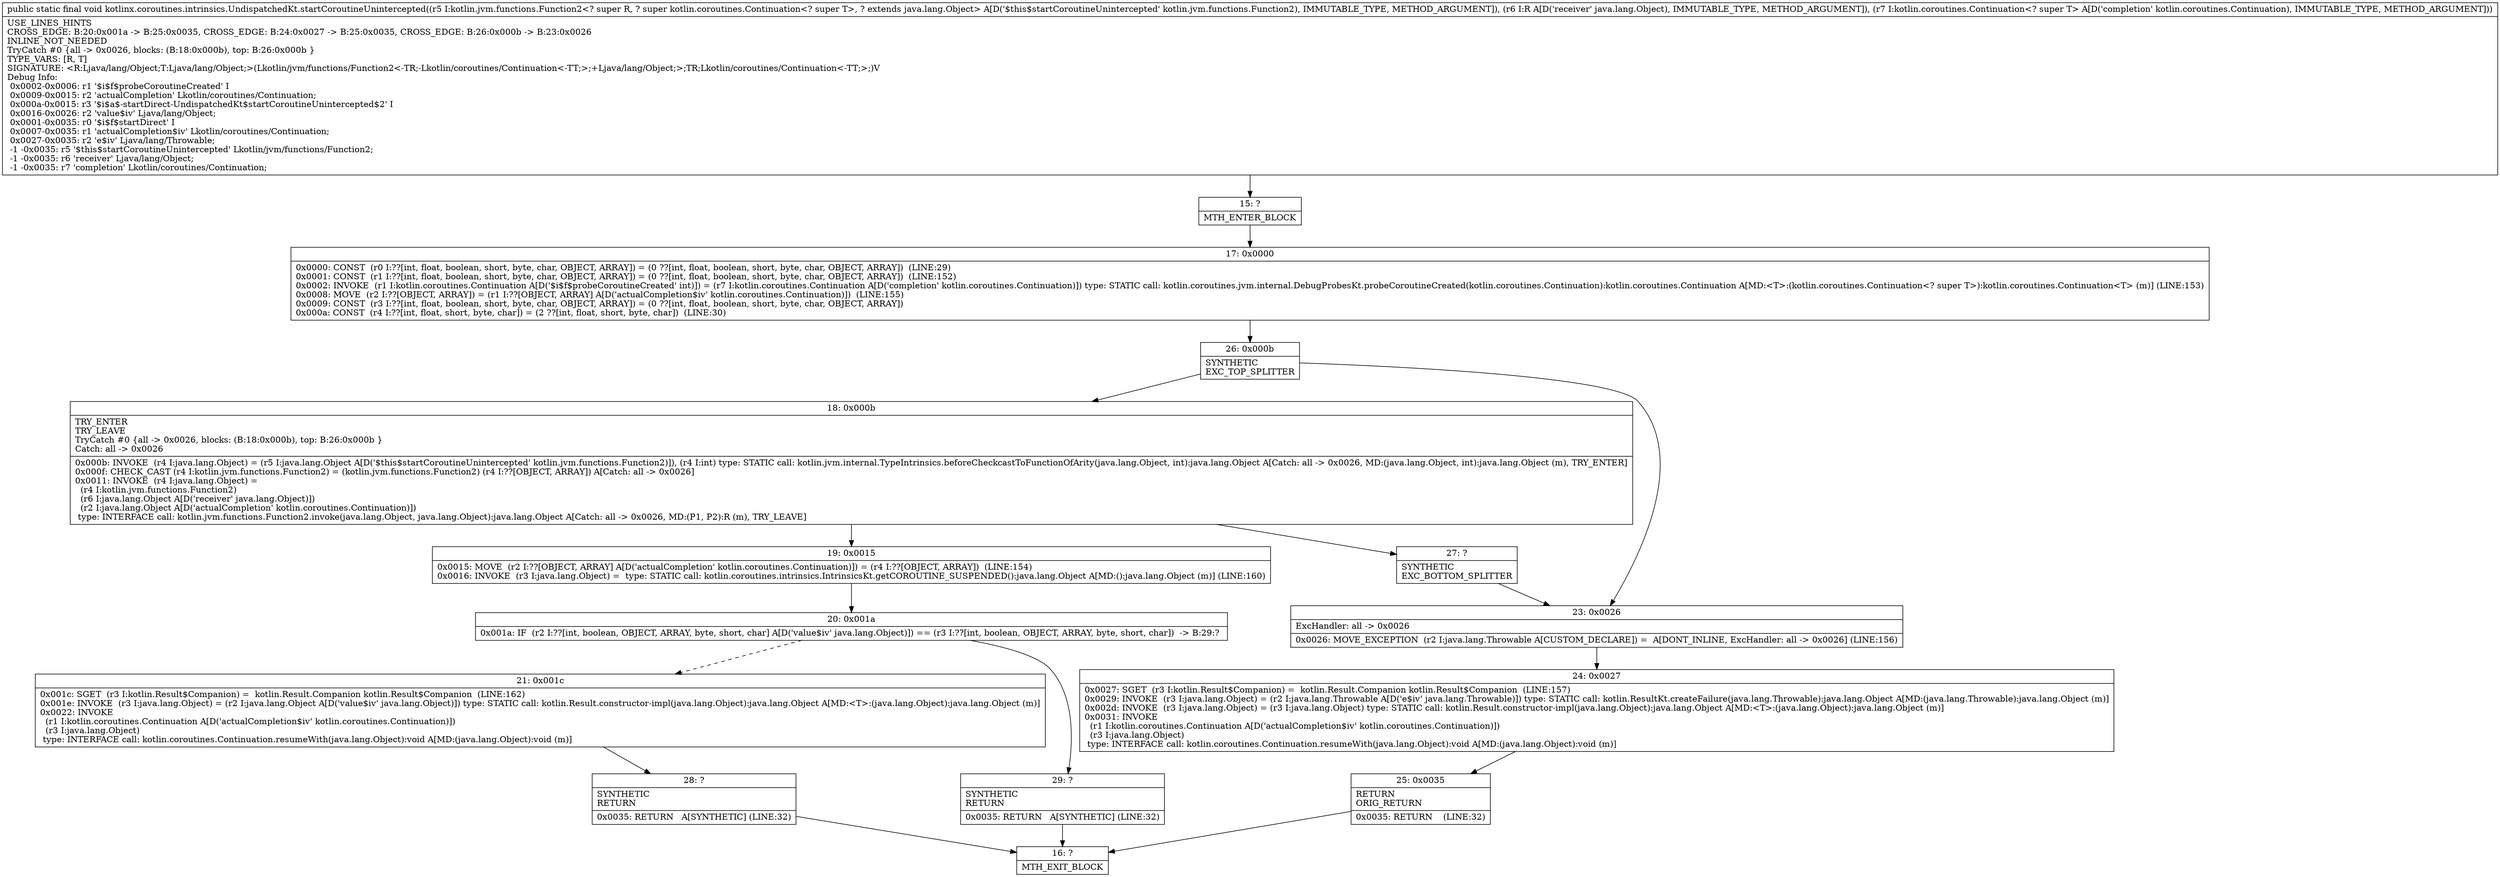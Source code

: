 digraph "CFG forkotlinx.coroutines.intrinsics.UndispatchedKt.startCoroutineUnintercepted(Lkotlin\/jvm\/functions\/Function2;Ljava\/lang\/Object;Lkotlin\/coroutines\/Continuation;)V" {
Node_15 [shape=record,label="{15\:\ ?|MTH_ENTER_BLOCK\l}"];
Node_17 [shape=record,label="{17\:\ 0x0000|0x0000: CONST  (r0 I:??[int, float, boolean, short, byte, char, OBJECT, ARRAY]) = (0 ??[int, float, boolean, short, byte, char, OBJECT, ARRAY])  (LINE:29)\l0x0001: CONST  (r1 I:??[int, float, boolean, short, byte, char, OBJECT, ARRAY]) = (0 ??[int, float, boolean, short, byte, char, OBJECT, ARRAY])  (LINE:152)\l0x0002: INVOKE  (r1 I:kotlin.coroutines.Continuation A[D('$i$f$probeCoroutineCreated' int)]) = (r7 I:kotlin.coroutines.Continuation A[D('completion' kotlin.coroutines.Continuation)]) type: STATIC call: kotlin.coroutines.jvm.internal.DebugProbesKt.probeCoroutineCreated(kotlin.coroutines.Continuation):kotlin.coroutines.Continuation A[MD:\<T\>:(kotlin.coroutines.Continuation\<? super T\>):kotlin.coroutines.Continuation\<T\> (m)] (LINE:153)\l0x0008: MOVE  (r2 I:??[OBJECT, ARRAY]) = (r1 I:??[OBJECT, ARRAY] A[D('actualCompletion$iv' kotlin.coroutines.Continuation)])  (LINE:155)\l0x0009: CONST  (r3 I:??[int, float, boolean, short, byte, char, OBJECT, ARRAY]) = (0 ??[int, float, boolean, short, byte, char, OBJECT, ARRAY]) \l0x000a: CONST  (r4 I:??[int, float, short, byte, char]) = (2 ??[int, float, short, byte, char])  (LINE:30)\l}"];
Node_26 [shape=record,label="{26\:\ 0x000b|SYNTHETIC\lEXC_TOP_SPLITTER\l}"];
Node_18 [shape=record,label="{18\:\ 0x000b|TRY_ENTER\lTRY_LEAVE\lTryCatch #0 \{all \-\> 0x0026, blocks: (B:18:0x000b), top: B:26:0x000b \}\lCatch: all \-\> 0x0026\l|0x000b: INVOKE  (r4 I:java.lang.Object) = (r5 I:java.lang.Object A[D('$this$startCoroutineUnintercepted' kotlin.jvm.functions.Function2)]), (r4 I:int) type: STATIC call: kotlin.jvm.internal.TypeIntrinsics.beforeCheckcastToFunctionOfArity(java.lang.Object, int):java.lang.Object A[Catch: all \-\> 0x0026, MD:(java.lang.Object, int):java.lang.Object (m), TRY_ENTER]\l0x000f: CHECK_CAST (r4 I:kotlin.jvm.functions.Function2) = (kotlin.jvm.functions.Function2) (r4 I:??[OBJECT, ARRAY]) A[Catch: all \-\> 0x0026]\l0x0011: INVOKE  (r4 I:java.lang.Object) = \l  (r4 I:kotlin.jvm.functions.Function2)\l  (r6 I:java.lang.Object A[D('receiver' java.lang.Object)])\l  (r2 I:java.lang.Object A[D('actualCompletion' kotlin.coroutines.Continuation)])\l type: INTERFACE call: kotlin.jvm.functions.Function2.invoke(java.lang.Object, java.lang.Object):java.lang.Object A[Catch: all \-\> 0x0026, MD:(P1, P2):R (m), TRY_LEAVE]\l}"];
Node_19 [shape=record,label="{19\:\ 0x0015|0x0015: MOVE  (r2 I:??[OBJECT, ARRAY] A[D('actualCompletion' kotlin.coroutines.Continuation)]) = (r4 I:??[OBJECT, ARRAY])  (LINE:154)\l0x0016: INVOKE  (r3 I:java.lang.Object) =  type: STATIC call: kotlin.coroutines.intrinsics.IntrinsicsKt.getCOROUTINE_SUSPENDED():java.lang.Object A[MD:():java.lang.Object (m)] (LINE:160)\l}"];
Node_20 [shape=record,label="{20\:\ 0x001a|0x001a: IF  (r2 I:??[int, boolean, OBJECT, ARRAY, byte, short, char] A[D('value$iv' java.lang.Object)]) == (r3 I:??[int, boolean, OBJECT, ARRAY, byte, short, char])  \-\> B:29:? \l}"];
Node_21 [shape=record,label="{21\:\ 0x001c|0x001c: SGET  (r3 I:kotlin.Result$Companion) =  kotlin.Result.Companion kotlin.Result$Companion  (LINE:162)\l0x001e: INVOKE  (r3 I:java.lang.Object) = (r2 I:java.lang.Object A[D('value$iv' java.lang.Object)]) type: STATIC call: kotlin.Result.constructor\-impl(java.lang.Object):java.lang.Object A[MD:\<T\>:(java.lang.Object):java.lang.Object (m)]\l0x0022: INVOKE  \l  (r1 I:kotlin.coroutines.Continuation A[D('actualCompletion$iv' kotlin.coroutines.Continuation)])\l  (r3 I:java.lang.Object)\l type: INTERFACE call: kotlin.coroutines.Continuation.resumeWith(java.lang.Object):void A[MD:(java.lang.Object):void (m)]\l}"];
Node_28 [shape=record,label="{28\:\ ?|SYNTHETIC\lRETURN\l|0x0035: RETURN   A[SYNTHETIC] (LINE:32)\l}"];
Node_16 [shape=record,label="{16\:\ ?|MTH_EXIT_BLOCK\l}"];
Node_29 [shape=record,label="{29\:\ ?|SYNTHETIC\lRETURN\l|0x0035: RETURN   A[SYNTHETIC] (LINE:32)\l}"];
Node_27 [shape=record,label="{27\:\ ?|SYNTHETIC\lEXC_BOTTOM_SPLITTER\l}"];
Node_23 [shape=record,label="{23\:\ 0x0026|ExcHandler: all \-\> 0x0026\l|0x0026: MOVE_EXCEPTION  (r2 I:java.lang.Throwable A[CUSTOM_DECLARE]) =  A[DONT_INLINE, ExcHandler: all \-\> 0x0026] (LINE:156)\l}"];
Node_24 [shape=record,label="{24\:\ 0x0027|0x0027: SGET  (r3 I:kotlin.Result$Companion) =  kotlin.Result.Companion kotlin.Result$Companion  (LINE:157)\l0x0029: INVOKE  (r3 I:java.lang.Object) = (r2 I:java.lang.Throwable A[D('e$iv' java.lang.Throwable)]) type: STATIC call: kotlin.ResultKt.createFailure(java.lang.Throwable):java.lang.Object A[MD:(java.lang.Throwable):java.lang.Object (m)]\l0x002d: INVOKE  (r3 I:java.lang.Object) = (r3 I:java.lang.Object) type: STATIC call: kotlin.Result.constructor\-impl(java.lang.Object):java.lang.Object A[MD:\<T\>:(java.lang.Object):java.lang.Object (m)]\l0x0031: INVOKE  \l  (r1 I:kotlin.coroutines.Continuation A[D('actualCompletion$iv' kotlin.coroutines.Continuation)])\l  (r3 I:java.lang.Object)\l type: INTERFACE call: kotlin.coroutines.Continuation.resumeWith(java.lang.Object):void A[MD:(java.lang.Object):void (m)]\l}"];
Node_25 [shape=record,label="{25\:\ 0x0035|RETURN\lORIG_RETURN\l|0x0035: RETURN    (LINE:32)\l}"];
MethodNode[shape=record,label="{public static final void kotlinx.coroutines.intrinsics.UndispatchedKt.startCoroutineUnintercepted((r5 I:kotlin.jvm.functions.Function2\<? super R, ? super kotlin.coroutines.Continuation\<? super T\>, ? extends java.lang.Object\> A[D('$this$startCoroutineUnintercepted' kotlin.jvm.functions.Function2), IMMUTABLE_TYPE, METHOD_ARGUMENT]), (r6 I:R A[D('receiver' java.lang.Object), IMMUTABLE_TYPE, METHOD_ARGUMENT]), (r7 I:kotlin.coroutines.Continuation\<? super T\> A[D('completion' kotlin.coroutines.Continuation), IMMUTABLE_TYPE, METHOD_ARGUMENT]))  | USE_LINES_HINTS\lCROSS_EDGE: B:20:0x001a \-\> B:25:0x0035, CROSS_EDGE: B:24:0x0027 \-\> B:25:0x0035, CROSS_EDGE: B:26:0x000b \-\> B:23:0x0026\lINLINE_NOT_NEEDED\lTryCatch #0 \{all \-\> 0x0026, blocks: (B:18:0x000b), top: B:26:0x000b \}\lTYPE_VARS: [R, T]\lSIGNATURE: \<R:Ljava\/lang\/Object;T:Ljava\/lang\/Object;\>(Lkotlin\/jvm\/functions\/Function2\<\-TR;\-Lkotlin\/coroutines\/Continuation\<\-TT;\>;+Ljava\/lang\/Object;\>;TR;Lkotlin\/coroutines\/Continuation\<\-TT;\>;)V\lDebug Info:\l  0x0002\-0x0006: r1 '$i$f$probeCoroutineCreated' I\l  0x0009\-0x0015: r2 'actualCompletion' Lkotlin\/coroutines\/Continuation;\l  0x000a\-0x0015: r3 '$i$a$\-startDirect\-UndispatchedKt$startCoroutineUnintercepted$2' I\l  0x0016\-0x0026: r2 'value$iv' Ljava\/lang\/Object;\l  0x0001\-0x0035: r0 '$i$f$startDirect' I\l  0x0007\-0x0035: r1 'actualCompletion$iv' Lkotlin\/coroutines\/Continuation;\l  0x0027\-0x0035: r2 'e$iv' Ljava\/lang\/Throwable;\l  \-1 \-0x0035: r5 '$this$startCoroutineUnintercepted' Lkotlin\/jvm\/functions\/Function2;\l  \-1 \-0x0035: r6 'receiver' Ljava\/lang\/Object;\l  \-1 \-0x0035: r7 'completion' Lkotlin\/coroutines\/Continuation;\l}"];
MethodNode -> Node_15;Node_15 -> Node_17;
Node_17 -> Node_26;
Node_26 -> Node_18;
Node_26 -> Node_23;
Node_18 -> Node_19;
Node_18 -> Node_27;
Node_19 -> Node_20;
Node_20 -> Node_21[style=dashed];
Node_20 -> Node_29;
Node_21 -> Node_28;
Node_28 -> Node_16;
Node_29 -> Node_16;
Node_27 -> Node_23;
Node_23 -> Node_24;
Node_24 -> Node_25;
Node_25 -> Node_16;
}

